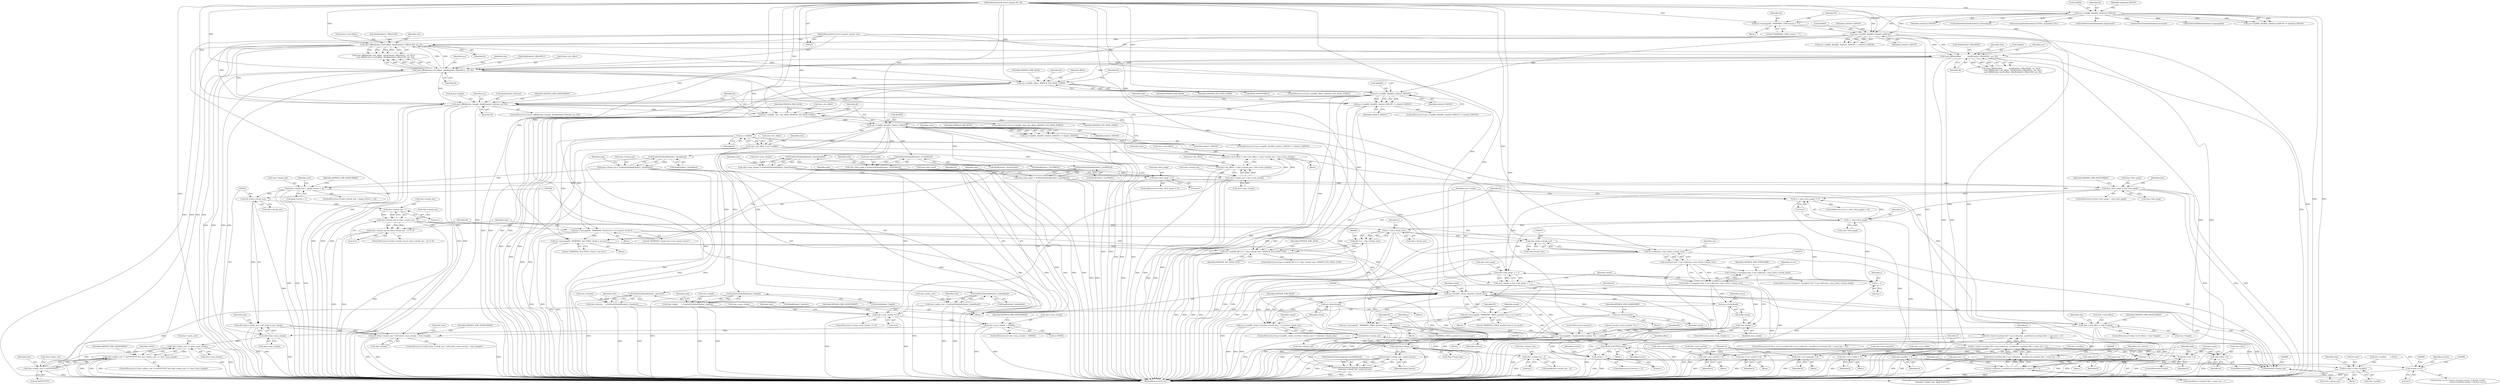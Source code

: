 digraph "0_libmspack_2f084136cfe0d05e5bf5703f3e83c6d955234b4d@API" {
"1000370" [label="(Call,sys->read(fh, &buf[0], chmhs0_SIZEOF))"];
"1000361" [label="(Call,sys->seek(fh, offset, MSPACK_SYS_SEEK_START))"];
"1000344" [label="(Call,read_off64(&chm->sec0.offset, &buf[chmhst3_OffsetCS0], sys, fh))"];
"1000310" [label="(Call,sys->read(fh, &buf[0], chmhst3_SIZEOF))"];
"1000305" [label="(Call,sys->message(fh, \"WARNING; CHM version > 3\"))"];
"1000233" [label="(Call,sys->read(fh, &buf[0], chmhead_SIZEOF))"];
"1000127" [label="(MethodParameterIn,struct mspack_file *fh)"];
"1000333" [label="(Call,read_off64(&chm->dir_offset,  &buf[chmhst_OffsetHS1],  sys, fh))"];
"1000323" [label="(Call,read_off64(&offset,           &buf[chmhst_OffsetHS0],  sys, fh))"];
"1000126" [label="(MethodParameterIn,struct mspack_system *sys)"];
"1000369" [label="(Call,sys->read(fh, &buf[0], chmhs0_SIZEOF) != chmhs0_SIZEOF)"];
"1000382" [label="(Call,read_off64(&chm->length, &buf[chmhs0_FileLen], sys, fh))"];
"1000397" [label="(Call,sys->seek(fh, chm->dir_offset, MSPACK_SYS_SEEK_START))"];
"1000408" [label="(Call,sys->read(fh, &buf[0], chmhs1_SIZEOF))"];
"1000407" [label="(Call,sys->read(fh, &buf[0], chmhs1_SIZEOF) != chmhs1_SIZEOF)"];
"1000423" [label="(Call,sys->tell(fh))"];
"1000419" [label="(Call,chm->dir_offset = sys->tell(fh))"];
"1000495" [label="(Call,chm->sec0.offset = chm->dir_offset + (chm->chunk_size * chm->num_chunks))"];
"1000513" [label="(Call,chm->sec0.offset > chm->length)"];
"1000555" [label="(Call,(off_t)chm->chunk_size * (off_t)chm->num_chunks > chm->length)"];
"1000501" [label="(Call,chm->dir_offset + (chm->chunk_size * chm->num_chunks))"];
"1000586" [label="(Call,sys->message(fh, \"WARNING; chunk size is not a power of two\"))"];
"1000596" [label="(Call,sys->message(fh, \"WARNING; first PMGL chunk is not zero\"))"];
"1000643" [label="(Call,sys->seek(fh,(off_t) (x * chm->chunk_size), MSPACK_SYS_SEEK_CUR))"];
"1000690" [label="(Call,sys->read(fh, chunk, (int)chm->chunk_size))"];
"1000689" [label="(Call,sys->read(fh, chunk, (int)chm->chunk_size) != (int)chm->chunk_size)"];
"1000704" [label="(Call,sys->free(chunk))"];
"1000726" [label="(Call,sys->message(fh, \"WARNING; PMGL quickref area is too small\"))"];
"1000744" [label="(Call,sys->message(fh, \"WARNING; PMGL quickref area is too large\"))"];
"1000836" [label="(Call,sys->message(fh, \"invalid section number '%u'.\", section))"];
"1000788" [label="(Call,READ_ENCINT(section))"];
"1000832" [label="(Call,section > 1)"];
"1000880" [label="(Call,section == 0)"];
"1000856" [label="(Call,sys->free(chunk))"];
"1001050" [label="(Call,sys->free(chunk))"];
"1000429" [label="(Call,EndGetI32(&buf[chmhs1_ChunkSize]))"];
"1000425" [label="(Call,chm->chunk_size = EndGetI32(&buf[chmhs1_ChunkSize]))"];
"1000505" [label="(Call,chm->chunk_size * chm->num_chunks)"];
"1000526" [label="(Call,chm->chunk_size < (pmgl_Entries + 2))"];
"1000557" [label="(Call,(off_t)chm->chunk_size)"];
"1000556" [label="(Call,(off_t)chm->chunk_size * (off_t)chm->num_chunks)"];
"1000579" [label="(Call,chm->chunk_size - 1)"];
"1000575" [label="(Call,chm->chunk_size & (chm->chunk_size - 1))"];
"1000574" [label="(Call,(chm->chunk_size & (chm->chunk_size - 1)) != 0)"];
"1000647" [label="(Call,x * chm->chunk_size)"];
"1000645" [label="(Call,(off_t) (x * chm->chunk_size))"];
"1000658" [label="(Call,chm->last_pmgl - x + 1)"];
"1000656" [label="(Call,num_chunks = chm->last_pmgl - x + 1)"];
"1000685" [label="(Call,num_chunks--)"];
"1000662" [label="(Call,x + 1)"];
"1000673" [label="(Call,(size_t)chm->chunk_size)"];
"1000671" [label="(Call,sys->alloc(sys, (size_t)chm->chunk_size))"];
"1000669" [label="(Call,(unsigned char *) sys->alloc(sys, (size_t)chm->chunk_size))"];
"1000666" [label="(Call,!(chunk = (unsigned char *) sys->alloc(sys, (size_t)chm->chunk_size)))"];
"1000667" [label="(Call,chunk = (unsigned char *) sys->alloc(sys, (size_t)chm->chunk_size))"];
"1000847" [label="(Call,sys->alloc(sys, sizeof(struct mschmd_file) + name_len + 1))"];
"1000845" [label="(Call,(struct mschmd_file *) sys->alloc(sys, sizeof(struct mschmd_file) + name_len + 1))"];
"1000842" [label="(Call,!(fi = (struct mschmd_file *) sys->alloc(sys, sizeof(struct mschmd_file) + name_len + 1)))"];
"1000843" [label="(Call,fi = (struct mschmd_file *) sys->alloc(sys, sizeof(struct mschmd_file) + name_len + 1))"];
"1000945" [label="(Call,chm->sec1.content = fi)"];
"1000965" [label="(Call,chm->sec1.control = fi)"];
"1000985" [label="(Call,chm->sec1.spaninfo = fi)"];
"1001005" [label="(Call,chm->sec1.rtable = fi)"];
"1001019" [label="(Call,chm->sysfiles = fi)"];
"1001012" [label="(Call,fi->next = chm->sysfiles)"];
"1001028" [label="(Call,link->next = fi)"];
"1001034" [label="(Call,chm->files = fi)"];
"1001039" [label="(Call,link = fi)"];
"1000693" [label="(Call,(int)chm->chunk_size)"];
"1000698" [label="(Call,(int)chm->chunk_size)"];
"1000737" [label="(Call,(int)chm->chunk_size)"];
"1000736" [label="(Call,(int)chm->chunk_size - pmgl_Entries)"];
"1000730" [label="(Call,EndGetI32(&chunk[pmgl_QuickRefSize]) > \n        ((int)chm->chunk_size - pmgl_Entries))"];
"1000758" [label="(Call,chm->chunk_size - 2)"];
"1000537" [label="(Call,chm->num_chunks == 0)"];
"1000546" [label="(Call,chm->num_chunks > 100000)"];
"1000562" [label="(Call,(off_t)chm->num_chunks)"];
"1000617" [label="(Call,chm->index_root >= chm->num_chunks)"];
"1000611" [label="(Call,chm->index_root != 0xFFFFFFFF && chm->index_root >= chm->num_chunks)"];
"1000438" [label="(Call,EndGetI32(&buf[chmhs1_Density]))"];
"1000434" [label="(Call,chm->density    = EndGetI32(&buf[chmhs1_Density]))"];
"1000447" [label="(Call,EndGetI32(&buf[chmhs1_Depth]))"];
"1000443" [label="(Call,chm->depth      = EndGetI32(&buf[chmhs1_Depth]))"];
"1000456" [label="(Call,EndGetI32(&buf[chmhs1_IndexRoot]))"];
"1000452" [label="(Call,chm->index_root = EndGetI32(&buf[chmhs1_IndexRoot]))"];
"1000612" [label="(Call,chm->index_root != 0xFFFFFFFF)"];
"1000465" [label="(Call,EndGetI32(&buf[chmhs1_NumChunks]))"];
"1000461" [label="(Call,chm->num_chunks = EndGetI32(&buf[chmhs1_NumChunks]))"];
"1000474" [label="(Call,EndGetI32(&buf[chmhs1_FirstPMGL]))"];
"1000470" [label="(Call,chm->first_pmgl = EndGetI32(&buf[chmhs1_FirstPMGL]))"];
"1000590" [label="(Call,chm->first_pmgl != 0)"];
"1000600" [label="(Call,chm->first_pmgl > chm->last_pmgl)"];
"1000634" [label="(Call,(x = chm->first_pmgl) != 0)"];
"1000635" [label="(Call,x = chm->first_pmgl)"];
"1000483" [label="(Call,EndGetI32(&buf[chmhs1_LastPMGL]))"];
"1000479" [label="(Call,chm->last_pmgl  = EndGetI32(&buf[chmhs1_LastPMGL]))"];
"1000360" [label="(ControlStructure,if (sys->seek(fh, offset, MSPACK_SYS_SEEK_START)))"];
"1000516" [label="(Identifier,chm)"];
"1000333" [label="(Call,read_off64(&chm->dir_offset,  &buf[chmhst_OffsetHS1],  sys, fh))"];
"1000743" [label="(Block,)"];
"1000598" [label="(Literal,\"WARNING; first PMGL chunk is not zero\")"];
"1000436" [label="(Identifier,chm)"];
"1000666" [label="(Call,!(chunk = (unsigned char *) sys->alloc(sys, (size_t)chm->chunk_size)))"];
"1001026" [label="(ControlStructure,if (link))"];
"1000769" [label="(Identifier,num_entries)"];
"1000410" [label="(Call,&buf[0])"];
"1000736" [label="(Call,(int)chm->chunk_size - pmgl_Entries)"];
"1000343" [label="(Identifier,fh)"];
"1001051" [label="(Identifier,chunk)"];
"1000512" [label="(ControlStructure,if (chm->sec0.offset > chm->length))"];
"1000362" [label="(Identifier,fh)"];
"1000453" [label="(Call,chm->index_root)"];
"1000759" [label="(Call,chm->chunk_size)"];
"1000439" [label="(Call,&buf[chmhs1_Density])"];
"1000130" [label="(Block,)"];
"1000418" [label="(Identifier,MSPACK_ERR_READ)"];
"1000470" [label="(Call,chm->first_pmgl = EndGetI32(&buf[chmhs1_FirstPMGL]))"];
"1000326" [label="(Call,&buf[chmhst_OffsetHS0])"];
"1000423" [label="(Call,sys->tell(fh))"];
"1000685" [label="(Call,num_chunks--)"];
"1000844" [label="(Identifier,fi)"];
"1000415" [label="(Identifier,chmhs1_SIZEOF)"];
"1000675" [label="(Call,chm->chunk_size)"];
"1000312" [label="(Call,&buf[0])"];
"1000537" [label="(Call,chm->num_chunks == 0)"];
"1000480" [label="(Call,chm->last_pmgl)"];
"1001038" [label="(Identifier,fi)"];
"1000626" [label="(Identifier,MSPACK_ERR_DATAFORMAT)"];
"1000157" [label="(Call,chm->sysfiles      = NULL)"];
"1000377" [label="(Identifier,chmhs0_SIZEOF)"];
"1000568" [label="(Identifier,chm)"];
"1001034" [label="(Call,chm->files = fi)"];
"1000548" [label="(Identifier,chm)"];
"1000564" [label="(Call,chm->num_chunks)"];
"1000730" [label="(Call,EndGetI32(&chunk[pmgl_QuickRefSize]) > \n        ((int)chm->chunk_size - pmgl_Entries))"];
"1000342" [label="(Identifier,sys)"];
"1000425" [label="(Call,chm->chunk_size = EndGetI32(&buf[chmhs1_ChunkSize]))"];
"1000965" [label="(Call,chm->sec1.control = fi)"];
"1000381" [label="(ControlStructure,if (read_off64(&chm->length, &buf[chmhs0_FileLen], sys, fh)))"];
"1000293" [label="(Call,EndGetI32(&buf[chmhead_LanguageID]))"];
"1000945" [label="(Call,chm->sec1.content = fi)"];
"1000618" [label="(Call,chm->index_root)"];
"1000642" [label="(ControlStructure,if (sys->seek(fh,(off_t) (x * chm->chunk_size), MSPACK_SYS_SEEK_CUR)))"];
"1000932" [label="(Block,)"];
"1000857" [label="(Identifier,chunk)"];
"1000452" [label="(Call,chm->index_root = EndGetI32(&buf[chmhs1_IndexRoot]))"];
"1000544" [label="(Identifier,MSPACK_ERR_DATAFORMAT)"];
"1000847" [label="(Call,sys->alloc(sys, sizeof(struct mschmd_file) + name_len + 1))"];
"1001011" [label="(Identifier,fi)"];
"1000513" [label="(Call,chm->sec0.offset > chm->length)"];
"1000369" [label="(Call,sys->read(fh, &buf[0], chmhs0_SIZEOF) != chmhs0_SIZEOF)"];
"1000703" [label="(Block,)"];
"1001029" [label="(Call,link->next)"];
"1000317" [label="(Identifier,chmhst3_SIZEOF)"];
"1000348" [label="(Identifier,chm)"];
"1000589" [label="(ControlStructure,if (chm->first_pmgl != 0))"];
"1000705" [label="(Identifier,chunk)"];
"1000610" [label="(ControlStructure,if (chm->index_root != 0xFFFFFFFF && chm->index_root >= chm->num_chunks))"];
"1000971" [label="(Identifier,fi)"];
"1000434" [label="(Call,chm->density    = EndGetI32(&buf[chmhs1_Density]))"];
"1000643" [label="(Call,sys->seek(fh,(off_t) (x * chm->chunk_size), MSPACK_SYS_SEEK_CUR))"];
"1000494" [label="(Block,)"];
"1001028" [label="(Call,link->next = fi)"];
"1000127" [label="(MethodParameterIn,struct mspack_file *fh)"];
"1000424" [label="(Identifier,fh)"];
"1000619" [label="(Identifier,chm)"];
"1000656" [label="(Call,num_chunks = chm->last_pmgl - x + 1)"];
"1000645" [label="(Call,(off_t) (x * chm->chunk_size))"];
"1000396" [label="(ControlStructure,if (sys->seek(fh, chm->dir_offset, MSPACK_SYS_SEEK_START)))"];
"1000600" [label="(Call,chm->first_pmgl > chm->last_pmgl)"];
"1000836" [label="(Call,sys->message(fh, \"invalid section number '%u'.\", section))"];
"1000307" [label="(Literal,\"WARNING; CHM version > 3\")"];
"1000426" [label="(Call,chm->chunk_size)"];
"1000430" [label="(Call,&buf[chmhs1_ChunkSize])"];
"1001040" [label="(Identifier,link)"];
"1001005" [label="(Call,chm->sec1.rtable = fi)"];
"1000471" [label="(Call,chm->first_pmgl)"];
"1000475" [label="(Call,&buf[chmhs1_FirstPMGL])"];
"1000310" [label="(Call,sys->read(fh, &buf[0], chmhst3_SIZEOF))"];
"1000647" [label="(Call,x * chm->chunk_size)"];
"1000448" [label="(Call,&buf[chmhs1_Depth])"];
"1000311" [label="(Identifier,fh)"];
"1000539" [label="(Identifier,chm)"];
"1000577" [label="(Identifier,chm)"];
"1000682" [label="(Identifier,errors)"];
"1001055" [label="(Identifier,errors)"];
"1001039" [label="(Call,link = fi)"];
"1000946" [label="(Call,chm->sec1.content)"];
"1000727" [label="(Identifier,fh)"];
"1000746" [label="(Literal,\"WARNING; PMGL quickref area is too large\")"];
"1000673" [label="(Call,(size_t)chm->chunk_size)"];
"1000991" [label="(Identifier,fi)"];
"1000599" [label="(ControlStructure,if (chm->first_pmgl > chm->last_pmgl))"];
"1000882" [label="(Literal,0)"];
"1000351" [label="(Call,&buf[chmhst3_OffsetCS0])"];
"1000734" [label="(Identifier,chunk)"];
"1000739" [label="(Call,chm->chunk_size)"];
"1000951" [label="(Identifier,fi)"];
"1000336" [label="(Identifier,chm)"];
"1000789" [label="(Identifier,section)"];
"1000609" [label="(Identifier,MSPACK_ERR_DATAFORMAT)"];
"1000554" [label="(ControlStructure,if ((off_t)chm->chunk_size * (off_t)chm->num_chunks > chm->length))"];
"1000832" [label="(Call,section > 1)"];
"1000859" [label="(Identifier,MSPACK_ERR_NOMEMORY)"];
"1000559" [label="(Call,chm->chunk_size)"];
"1000671" [label="(Call,sys->alloc(sys, (size_t)chm->chunk_size))"];
"1000579" [label="(Call,chm->chunk_size - 1)"];
"1000383" [label="(Call,&chm->length)"];
"1000826" [label="(Call,name_len-1)"];
"1000528" [label="(Identifier,chm)"];
"1000580" [label="(Call,chm->chunk_size)"];
"1000557" [label="(Call,(off_t)chm->chunk_size)"];
"1000535" [label="(Identifier,MSPACK_ERR_DATAFORMAT)"];
"1000402" [label="(Identifier,MSPACK_SYS_SEEK_START)"];
"1000363" [label="(Identifier,offset)"];
"1000461" [label="(Call,chm->num_chunks = EndGetI32(&buf[chmhs1_NumChunks]))"];
"1000584" [label="(Literal,0)"];
"1000429" [label="(Call,EndGetI32(&buf[chmhs1_ChunkSize]))"];
"1000484" [label="(Call,&buf[chmhs1_LastPMGL])"];
"1000758" [label="(Call,chm->chunk_size - 2)"];
"1000686" [label="(Identifier,num_chunks)"];
"1000665" [label="(ControlStructure,if (!(chunk = (unsigned char *) sys->alloc(sys, (size_t)chm->chunk_size))))"];
"1000232" [label="(Call,sys->read(fh, &buf[0], chmhead_SIZEOF) != chmhead_SIZEOF)"];
"1000831" [label="(ControlStructure,if (section > 1))"];
"1000372" [label="(Call,&buf[0])"];
"1000684" [label="(ControlStructure,while (num_chunks--))"];
"1001050" [label="(Call,sys->free(chunk))"];
"1000601" [label="(Call,chm->first_pmgl)"];
"1000572" [label="(Identifier,MSPACK_ERR_DATAFORMAT)"];
"1000881" [label="(Identifier,section)"];
"1000737" [label="(Call,(int)chm->chunk_size)"];
"1000855" [label="(Block,)"];
"1000862" [label="(Identifier,fi)"];
"1001012" [label="(Call,fi->next = chm->sysfiles)"];
"1000725" [label="(Block,)"];
"1000707" [label="(Identifier,MSPACK_ERR_READ)"];
"1000397" [label="(Call,sys->seek(fh, chm->dir_offset, MSPACK_SYS_SEEK_START))"];
"1000496" [label="(Call,chm->sec0.offset)"];
"1001016" [label="(Call,chm->sysfiles)"];
"1000695" [label="(Call,chm->chunk_size)"];
"1000239" [label="(Identifier,chmhead_SIZEOF)"];
"1000586" [label="(Call,sys->message(fh, \"WARNING; chunk size is not a power of two\"))"];
"1000233" [label="(Call,sys->read(fh, &buf[0], chmhead_SIZEOF))"];
"1000728" [label="(Literal,\"WARNING; PMGL quickref area is too small\")"];
"1000304" [label="(Block,)"];
"1000691" [label="(Identifier,fh)"];
"1000553" [label="(Identifier,MSPACK_ERR_DATAFORMAT)"];
"1001035" [label="(Call,chm->files)"];
"1001021" [label="(Identifier,chm)"];
"1000385" [label="(Identifier,chm)"];
"1000649" [label="(Call,chm->chunk_size)"];
"1000126" [label="(MethodParameterIn,struct mspack_system *sys)"];
"1000391" [label="(Identifier,sys)"];
"1000587" [label="(Identifier,fh)"];
"1000454" [label="(Identifier,chm)"];
"1000613" [label="(Call,chm->index_root)"];
"1000501" [label="(Call,chm->dir_offset + (chm->chunk_size * chm->num_chunks))"];
"1000545" [label="(ControlStructure,if (chm->num_chunks > 100000))"];
"1000583" [label="(Literal,1)"];
"1000713" [label="(Identifier,chunk)"];
"1000791" [label="(Identifier,offset)"];
"1000409" [label="(Identifier,fh)"];
"1000556" [label="(Call,(off_t)chm->chunk_size * (off_t)chm->num_chunks)"];
"1000370" [label="(Call,sys->read(fh, &buf[0], chmhs0_SIZEOF))"];
"1000309" [label="(Call,sys->read(fh, &buf[0], chmhst3_SIZEOF) != chmhst3_SIZEOF)"];
"1000438" [label="(Call,EndGetI32(&buf[chmhs1_Density]))"];
"1000652" [label="(Identifier,MSPACK_SYS_SEEK_CUR)"];
"1000332" [label="(Call,read_off64(&chm->dir_offset,  &buf[chmhst_OffsetHS1],  sys, fh) ||\n      read_off64(&chm->sec0.offset, &buf[chmhst3_OffsetCS0], sys, fh))"];
"1000617" [label="(Call,chm->index_root >= chm->num_chunks)"];
"1000604" [label="(Call,chm->last_pmgl)"];
"1000614" [label="(Identifier,chm)"];
"1000419" [label="(Call,chm->dir_offset = sys->tell(fh))"];
"1000382" [label="(Call,read_off64(&chm->length, &buf[chmhs0_FileLen], sys, fh))"];
"1000668" [label="(Identifier,chunk)"];
"1000984" [label="(Block,)"];
"1000756" [label="(Call,chunk[chm->chunk_size - 2])"];
"1000662" [label="(Call,x + 1)"];
"1000331" [label="(Identifier,fh)"];
"1000594" [label="(Literal,0)"];
"1000456" [label="(Call,EndGetI32(&buf[chmhs1_IndexRoot]))"];
"1000835" [label="(Block,)"];
"1000879" [label="(Call,(section == 0) ? (struct mschmd_section *) (&chm->sec0)\n                                     : (struct mschmd_section *) (&chm->sec1))"];
"1000574" [label="(Call,(chm->chunk_size & (chm->chunk_size - 1)) != 0)"];
"1000820" [label="(Call,name_len > 0)"];
"1000435" [label="(Call,chm->density)"];
"1000664" [label="(Literal,1)"];
"1001019" [label="(Call,chm->sysfiles = fi)"];
"1001033" [label="(ControlStructure,else)"];
"1000644" [label="(Identifier,fh)"];
"1000986" [label="(Call,chm->sec1.spaninfo)"];
"1000483" [label="(Call,EndGetI32(&buf[chmhs1_LastPMGL]))"];
"1000602" [label="(Identifier,chm)"];
"1000505" [label="(Call,chm->chunk_size * chm->num_chunks)"];
"1000421" [label="(Identifier,chm)"];
"1001014" [label="(Identifier,fi)"];
"1000322" [label="(Call,read_off64(&offset,           &buf[chmhst_OffsetHS0],  sys, fh) ||\n      read_off64(&chm->dir_offset,  &buf[chmhst_OffsetHS1],  sys, fh) ||\n      read_off64(&chm->sec0.offset, &buf[chmhst3_OffsetCS0], sys, fh))"];
"1000462" [label="(Call,chm->num_chunks)"];
"1000838" [label="(Literal,\"invalid section number '%u'.\")"];
"1000526" [label="(Call,chm->chunk_size < (pmgl_Entries + 2))"];
"1000284" [label="(Call,EndGetM32(&buf[chmhead_Timestamp]))"];
"1000355" [label="(Identifier,sys)"];
"1000338" [label="(Call,&buf[chmhst_OffsetHS1])"];
"1000592" [label="(Identifier,chm)"];
"1000680" [label="(Identifier,MSPACK_ERR_NOMEMORY)"];
"1000597" [label="(Identifier,fh)"];
"1000525" [label="(ControlStructure,if (chm->chunk_size < (pmgl_Entries + 2)))"];
"1000506" [label="(Call,chm->chunk_size)"];
"1000840" [label="(ControlStructure,continue;)"];
"1000457" [label="(Call,&buf[chmhs1_IndexRoot])"];
"1000536" [label="(ControlStructure,if (chm->num_chunks == 0))"];
"1000502" [label="(Call,chm->dir_offset)"];
"1000629" [label="(Identifier,entire)"];
"1000371" [label="(Identifier,fh)"];
"1000316" [label="(Identifier,chmhst3_SIZEOF)"];
"1000573" [label="(ControlStructure,if ((chm->chunk_size & (chm->chunk_size - 1)) != 0))"];
"1000414" [label="(Identifier,chmhs1_SIZEOF)"];
"1000562" [label="(Call,(off_t)chm->num_chunks)"];
"1000575" [label="(Call,chm->chunk_size & (chm->chunk_size - 1))"];
"1000514" [label="(Call,chm->sec0.offset)"];
"1000344" [label="(Call,read_off64(&chm->sec0.offset, &buf[chmhst3_OffsetCS0], sys, fh))"];
"1000555" [label="(Call,(off_t)chm->chunk_size * (off_t)chm->num_chunks > chm->length)"];
"1000235" [label="(Call,&buf[0])"];
"1000672" [label="(Identifier,sys)"];
"1000841" [label="(ControlStructure,if (!(fi = (struct mschmd_file *) sys->alloc(sys, sizeof(struct mschmd_file) + name_len + 1))))"];
"1000637" [label="(Call,chm->first_pmgl)"];
"1000509" [label="(Call,chm->num_chunks)"];
"1000944" [label="(Block,)"];
"1000985" [label="(Call,chm->sec1.spaninfo = fi)"];
"1000474" [label="(Call,EndGetI32(&buf[chmhs1_FirstPMGL]))"];
"1000843" [label="(Call,fi = (struct mschmd_file *) sys->alloc(sys, sizeof(struct mschmd_file) + name_len + 1))"];
"1000324" [label="(Call,&offset)"];
"1000770" [label="(Block,)"];
"1000463" [label="(Identifier,chm)"];
"1000616" [label="(Literal,0xFFFFFFFF)"];
"1000466" [label="(Call,&buf[chmhs1_NumChunks])"];
"1000585" [label="(Block,)"];
"1000744" [label="(Call,sys->message(fh, \"WARNING; PMGL quickref area is too large\"))"];
"1000729" [label="(ControlStructure,if (EndGetI32(&chunk[pmgl_QuickRefSize]) > \n        ((int)chm->chunk_size - pmgl_Entries)))"];
"1001013" [label="(Call,fi->next)"];
"1000495" [label="(Call,chm->sec0.offset = chm->dir_offset + (chm->chunk_size * chm->num_chunks))"];
"1000698" [label="(Call,(int)chm->chunk_size)"];
"1000690" [label="(Call,sys->read(fh, chunk, (int)chm->chunk_size))"];
"1000334" [label="(Call,&chm->dir_offset)"];
"1000667" [label="(Call,chunk = (unsigned char *) sys->alloc(sys, (size_t)chm->chunk_size))"];
"1000663" [label="(Identifier,x)"];
"1000849" [label="(Call,sizeof(struct mschmd_file) + name_len + 1)"];
"1000405" [label="(Identifier,MSPACK_ERR_SEEK)"];
"1000834" [label="(Literal,1)"];
"1000367" [label="(Identifier,MSPACK_ERR_SEEK)"];
"1001059" [label="(MethodReturn,static int)"];
"1001004" [label="(Block,)"];
"1000726" [label="(Call,sys->message(fh, \"WARNING; PMGL quickref area is too small\"))"];
"1000443" [label="(Call,chm->depth      = EndGetI32(&buf[chmhs1_Depth]))"];
"1000541" [label="(Literal,0)"];
"1000345" [label="(Call,&chm->sec0.offset)"];
"1000392" [label="(Identifier,fh)"];
"1000576" [label="(Call,chm->chunk_size)"];
"1000567" [label="(Call,chm->length)"];
"1000376" [label="(Identifier,chmhs0_SIZEOF)"];
"1001006" [label="(Call,chm->sec1.rtable)"];
"1000689" [label="(Call,sys->read(fh, chunk, (int)chm->chunk_size) != (int)chm->chunk_size)"];
"1000839" [label="(Identifier,section)"];
"1000640" [label="(Literal,0)"];
"1000330" [label="(Identifier,sys)"];
"1000234" [label="(Identifier,fh)"];
"1000364" [label="(Identifier,MSPACK_SYS_SEEK_START)"];
"1000595" [label="(Block,)"];
"1000420" [label="(Call,chm->dir_offset)"];
"1000657" [label="(Identifier,num_chunks)"];
"1000856" [label="(Call,sys->free(chunk))"];
"1000848" [label="(Identifier,sys)"];
"1000659" [label="(Call,chm->last_pmgl)"];
"1000465" [label="(Call,EndGetI32(&buf[chmhs1_NumChunks]))"];
"1000447" [label="(Call,EndGetI32(&buf[chmhs1_Depth]))"];
"1001025" [label="(Block,)"];
"1000790" [label="(Call,READ_ENCINT(offset))"];
"1000704" [label="(Call,sys->free(chunk))"];
"1000546" [label="(Call,chm->num_chunks > 100000)"];
"1000407" [label="(Call,sys->read(fh, &buf[0], chmhs1_SIZEOF) != chmhs1_SIZEOF)"];
"1000596" [label="(Call,sys->message(fh, \"WARNING; first PMGL chunk is not zero\"))"];
"1000964" [label="(Block,)"];
"1000491" [label="(Identifier,chm)"];
"1000472" [label="(Identifier,chm)"];
"1000837" [label="(Identifier,fh)"];
"1000398" [label="(Identifier,fh)"];
"1000240" [label="(Identifier,chmhead_SIZEOF)"];
"1000612" [label="(Call,chm->index_root != 0xFFFFFFFF)"];
"1000633" [label="(ControlStructure,if ((x = chm->first_pmgl) != 0))"];
"1000693" [label="(Call,(int)chm->chunk_size)"];
"1000658" [label="(Call,chm->last_pmgl - x + 1)"];
"1001041" [label="(Identifier,fi)"];
"1000445" [label="(Identifier,chm)"];
"1000745" [label="(Identifier,fh)"];
"1000305" [label="(Call,sys->message(fh, \"WARNING; CHM version > 3\"))"];
"1000692" [label="(Identifier,chunk)"];
"1000527" [label="(Call,chm->chunk_size)"];
"1000387" [label="(Call,&buf[chmhs0_FileLen])"];
"1000700" [label="(Call,chm->chunk_size)"];
"1001023" [label="(Identifier,fi)"];
"1000591" [label="(Call,chm->first_pmgl)"];
"1000634" [label="(Call,(x = chm->first_pmgl) != 0)"];
"1000368" [label="(ControlStructure,if (sys->read(fh, &buf[0], chmhs0_SIZEOF) != chmhs0_SIZEOF))"];
"1000427" [label="(Identifier,chm)"];
"1000590" [label="(Call,chm->first_pmgl != 0)"];
"1000731" [label="(Call,EndGetI32(&chunk[pmgl_QuickRefSize]))"];
"1000530" [label="(Call,pmgl_Entries + 2)"];
"1000588" [label="(Literal,\"WARNING; chunk size is not a power of two\")"];
"1000524" [label="(Identifier,MSPACK_ERR_DATAFORMAT)"];
"1001020" [label="(Call,chm->sysfiles)"];
"1000842" [label="(Call,!(fi = (struct mschmd_file *) sys->alloc(sys, sizeof(struct mschmd_file) + name_len + 1)))"];
"1000796" [label="(Call,name_len < 2)"];
"1000966" [label="(Call,chm->sec1.control)"];
"1000257" [label="(Call,memcmp(&buf[chmhead_GUID1], &guids[0], 32L))"];
"1000356" [label="(Identifier,fh)"];
"1000833" [label="(Identifier,section)"];
"1000408" [label="(Call,sys->read(fh, &buf[0], chmhs1_SIZEOF))"];
"1000845" [label="(Call,(struct mschmd_file *) sys->alloc(sys, sizeof(struct mschmd_file) + name_len + 1))"];
"1000399" [label="(Call,chm->dir_offset)"];
"1000669" [label="(Call,(unsigned char *) sys->alloc(sys, (size_t)chm->chunk_size))"];
"1000655" [label="(Identifier,MSPACK_ERR_SEEK)"];
"1000395" [label="(Identifier,MSPACK_ERR_DATAFORMAT)"];
"1000406" [label="(ControlStructure,if (sys->read(fh, &buf[0], chmhs1_SIZEOF) != chmhs1_SIZEOF))"];
"1000481" [label="(Identifier,chm)"];
"1000519" [label="(Call,chm->length)"];
"1000538" [label="(Call,chm->num_chunks)"];
"1001032" [label="(Identifier,fi)"];
"1000323" [label="(Call,read_off64(&offset,           &buf[chmhst_OffsetHS0],  sys, fh))"];
"1000246" [label="(Call,EndGetI32(&buf[chmhead_Signature]))"];
"1000636" [label="(Identifier,x)"];
"1000479" [label="(Call,chm->last_pmgl  = EndGetI32(&buf[chmhs1_LastPMGL]))"];
"1000361" [label="(Call,sys->seek(fh, offset, MSPACK_SYS_SEEK_START))"];
"1000621" [label="(Call,chm->num_chunks)"];
"1000547" [label="(Call,chm->num_chunks)"];
"1000762" [label="(Literal,2)"];
"1000444" [label="(Call,chm->depth)"];
"1000380" [label="(Identifier,MSPACK_ERR_READ)"];
"1000550" [label="(Literal,100000)"];
"1000306" [label="(Identifier,fh)"];
"1000880" [label="(Call,section == 0)"];
"1000275" [label="(Call,EndGetI32(&buf[chmhead_Version]))"];
"1000611" [label="(Call,chm->index_root != 0xFFFFFFFF && chm->index_root >= chm->num_chunks)"];
"1000742" [label="(Identifier,pmgl_Entries)"];
"1000748" [label="(Identifier,p)"];
"1000688" [label="(ControlStructure,if (sys->read(fh, chunk, (int)chm->chunk_size) != (int)chm->chunk_size))"];
"1000635" [label="(Call,x = chm->first_pmgl)"];
"1000788" [label="(Call,READ_ENCINT(section))"];
"1000648" [label="(Identifier,x)"];
"1000370" -> "1000369"  [label="AST: "];
"1000370" -> "1000376"  [label="CFG: "];
"1000371" -> "1000370"  [label="AST: "];
"1000372" -> "1000370"  [label="AST: "];
"1000376" -> "1000370"  [label="AST: "];
"1000377" -> "1000370"  [label="CFG: "];
"1000370" -> "1001059"  [label="DDG: "];
"1000370" -> "1001059"  [label="DDG: "];
"1000370" -> "1000369"  [label="DDG: "];
"1000370" -> "1000369"  [label="DDG: "];
"1000370" -> "1000369"  [label="DDG: "];
"1000361" -> "1000370"  [label="DDG: "];
"1000127" -> "1000370"  [label="DDG: "];
"1000310" -> "1000370"  [label="DDG: "];
"1000370" -> "1000382"  [label="DDG: "];
"1000370" -> "1000382"  [label="DDG: "];
"1000370" -> "1000408"  [label="DDG: "];
"1000361" -> "1000360"  [label="AST: "];
"1000361" -> "1000364"  [label="CFG: "];
"1000362" -> "1000361"  [label="AST: "];
"1000363" -> "1000361"  [label="AST: "];
"1000364" -> "1000361"  [label="AST: "];
"1000367" -> "1000361"  [label="CFG: "];
"1000371" -> "1000361"  [label="CFG: "];
"1000361" -> "1001059"  [label="DDG: "];
"1000361" -> "1001059"  [label="DDG: "];
"1000361" -> "1001059"  [label="DDG: "];
"1000361" -> "1001059"  [label="DDG: "];
"1000344" -> "1000361"  [label="DDG: "];
"1000323" -> "1000361"  [label="DDG: "];
"1000333" -> "1000361"  [label="DDG: "];
"1000127" -> "1000361"  [label="DDG: "];
"1000361" -> "1000397"  [label="DDG: "];
"1000361" -> "1000790"  [label="DDG: "];
"1000344" -> "1000332"  [label="AST: "];
"1000344" -> "1000356"  [label="CFG: "];
"1000345" -> "1000344"  [label="AST: "];
"1000351" -> "1000344"  [label="AST: "];
"1000355" -> "1000344"  [label="AST: "];
"1000356" -> "1000344"  [label="AST: "];
"1000332" -> "1000344"  [label="CFG: "];
"1000344" -> "1001059"  [label="DDG: "];
"1000344" -> "1001059"  [label="DDG: "];
"1000344" -> "1001059"  [label="DDG: "];
"1000344" -> "1001059"  [label="DDG: "];
"1000344" -> "1000332"  [label="DDG: "];
"1000344" -> "1000332"  [label="DDG: "];
"1000344" -> "1000332"  [label="DDG: "];
"1000344" -> "1000332"  [label="DDG: "];
"1000310" -> "1000344"  [label="DDG: "];
"1000333" -> "1000344"  [label="DDG: "];
"1000333" -> "1000344"  [label="DDG: "];
"1000126" -> "1000344"  [label="DDG: "];
"1000127" -> "1000344"  [label="DDG: "];
"1000344" -> "1000382"  [label="DDG: "];
"1000344" -> "1000513"  [label="DDG: "];
"1000310" -> "1000309"  [label="AST: "];
"1000310" -> "1000316"  [label="CFG: "];
"1000311" -> "1000310"  [label="AST: "];
"1000312" -> "1000310"  [label="AST: "];
"1000316" -> "1000310"  [label="AST: "];
"1000317" -> "1000310"  [label="CFG: "];
"1000310" -> "1001059"  [label="DDG: "];
"1000310" -> "1001059"  [label="DDG: "];
"1000310" -> "1000309"  [label="DDG: "];
"1000310" -> "1000309"  [label="DDG: "];
"1000310" -> "1000309"  [label="DDG: "];
"1000305" -> "1000310"  [label="DDG: "];
"1000233" -> "1000310"  [label="DDG: "];
"1000233" -> "1000310"  [label="DDG: "];
"1000127" -> "1000310"  [label="DDG: "];
"1000310" -> "1000323"  [label="DDG: "];
"1000310" -> "1000323"  [label="DDG: "];
"1000310" -> "1000333"  [label="DDG: "];
"1000305" -> "1000304"  [label="AST: "];
"1000305" -> "1000307"  [label="CFG: "];
"1000306" -> "1000305"  [label="AST: "];
"1000307" -> "1000305"  [label="AST: "];
"1000311" -> "1000305"  [label="CFG: "];
"1000305" -> "1001059"  [label="DDG: "];
"1000233" -> "1000305"  [label="DDG: "];
"1000127" -> "1000305"  [label="DDG: "];
"1000233" -> "1000232"  [label="AST: "];
"1000233" -> "1000239"  [label="CFG: "];
"1000234" -> "1000233"  [label="AST: "];
"1000235" -> "1000233"  [label="AST: "];
"1000239" -> "1000233"  [label="AST: "];
"1000240" -> "1000233"  [label="CFG: "];
"1000233" -> "1001059"  [label="DDG: "];
"1000233" -> "1001059"  [label="DDG: "];
"1000233" -> "1000232"  [label="DDG: "];
"1000233" -> "1000232"  [label="DDG: "];
"1000233" -> "1000232"  [label="DDG: "];
"1000127" -> "1000233"  [label="DDG: "];
"1000233" -> "1000246"  [label="DDG: "];
"1000233" -> "1000257"  [label="DDG: "];
"1000233" -> "1000275"  [label="DDG: "];
"1000233" -> "1000284"  [label="DDG: "];
"1000233" -> "1000293"  [label="DDG: "];
"1000127" -> "1000125"  [label="AST: "];
"1000127" -> "1001059"  [label="DDG: "];
"1000127" -> "1000323"  [label="DDG: "];
"1000127" -> "1000333"  [label="DDG: "];
"1000127" -> "1000382"  [label="DDG: "];
"1000127" -> "1000397"  [label="DDG: "];
"1000127" -> "1000408"  [label="DDG: "];
"1000127" -> "1000423"  [label="DDG: "];
"1000127" -> "1000586"  [label="DDG: "];
"1000127" -> "1000596"  [label="DDG: "];
"1000127" -> "1000643"  [label="DDG: "];
"1000127" -> "1000690"  [label="DDG: "];
"1000127" -> "1000726"  [label="DDG: "];
"1000127" -> "1000744"  [label="DDG: "];
"1000127" -> "1000836"  [label="DDG: "];
"1000333" -> "1000332"  [label="AST: "];
"1000333" -> "1000343"  [label="CFG: "];
"1000334" -> "1000333"  [label="AST: "];
"1000338" -> "1000333"  [label="AST: "];
"1000342" -> "1000333"  [label="AST: "];
"1000343" -> "1000333"  [label="AST: "];
"1000348" -> "1000333"  [label="CFG: "];
"1000332" -> "1000333"  [label="CFG: "];
"1000333" -> "1001059"  [label="DDG: "];
"1000333" -> "1001059"  [label="DDG: "];
"1000333" -> "1001059"  [label="DDG: "];
"1000333" -> "1001059"  [label="DDG: "];
"1000333" -> "1000332"  [label="DDG: "];
"1000333" -> "1000332"  [label="DDG: "];
"1000333" -> "1000332"  [label="DDG: "];
"1000333" -> "1000332"  [label="DDG: "];
"1000323" -> "1000333"  [label="DDG: "];
"1000323" -> "1000333"  [label="DDG: "];
"1000126" -> "1000333"  [label="DDG: "];
"1000333" -> "1000382"  [label="DDG: "];
"1000333" -> "1000397"  [label="DDG: "];
"1000333" -> "1000495"  [label="DDG: "];
"1000333" -> "1000501"  [label="DDG: "];
"1000323" -> "1000322"  [label="AST: "];
"1000323" -> "1000331"  [label="CFG: "];
"1000324" -> "1000323"  [label="AST: "];
"1000326" -> "1000323"  [label="AST: "];
"1000330" -> "1000323"  [label="AST: "];
"1000331" -> "1000323"  [label="AST: "];
"1000336" -> "1000323"  [label="CFG: "];
"1000322" -> "1000323"  [label="CFG: "];
"1000323" -> "1001059"  [label="DDG: "];
"1000323" -> "1001059"  [label="DDG: "];
"1000323" -> "1001059"  [label="DDG: "];
"1000323" -> "1001059"  [label="DDG: "];
"1000323" -> "1000322"  [label="DDG: "];
"1000323" -> "1000322"  [label="DDG: "];
"1000323" -> "1000322"  [label="DDG: "];
"1000323" -> "1000322"  [label="DDG: "];
"1000126" -> "1000323"  [label="DDG: "];
"1000323" -> "1000382"  [label="DDG: "];
"1000126" -> "1000125"  [label="AST: "];
"1000126" -> "1001059"  [label="DDG: "];
"1000126" -> "1000382"  [label="DDG: "];
"1000126" -> "1000671"  [label="DDG: "];
"1000126" -> "1000847"  [label="DDG: "];
"1000369" -> "1000368"  [label="AST: "];
"1000369" -> "1000377"  [label="CFG: "];
"1000377" -> "1000369"  [label="AST: "];
"1000380" -> "1000369"  [label="CFG: "];
"1000385" -> "1000369"  [label="CFG: "];
"1000369" -> "1001059"  [label="DDG: "];
"1000369" -> "1001059"  [label="DDG: "];
"1000369" -> "1001059"  [label="DDG: "];
"1000382" -> "1000381"  [label="AST: "];
"1000382" -> "1000392"  [label="CFG: "];
"1000383" -> "1000382"  [label="AST: "];
"1000387" -> "1000382"  [label="AST: "];
"1000391" -> "1000382"  [label="AST: "];
"1000392" -> "1000382"  [label="AST: "];
"1000395" -> "1000382"  [label="CFG: "];
"1000398" -> "1000382"  [label="CFG: "];
"1000382" -> "1001059"  [label="DDG: "];
"1000382" -> "1001059"  [label="DDG: "];
"1000382" -> "1001059"  [label="DDG: "];
"1000382" -> "1001059"  [label="DDG: "];
"1000382" -> "1001059"  [label="DDG: "];
"1000382" -> "1000397"  [label="DDG: "];
"1000382" -> "1000513"  [label="DDG: "];
"1000382" -> "1000555"  [label="DDG: "];
"1000382" -> "1000671"  [label="DDG: "];
"1000397" -> "1000396"  [label="AST: "];
"1000397" -> "1000402"  [label="CFG: "];
"1000398" -> "1000397"  [label="AST: "];
"1000399" -> "1000397"  [label="AST: "];
"1000402" -> "1000397"  [label="AST: "];
"1000405" -> "1000397"  [label="CFG: "];
"1000409" -> "1000397"  [label="CFG: "];
"1000397" -> "1001059"  [label="DDG: "];
"1000397" -> "1001059"  [label="DDG: "];
"1000397" -> "1001059"  [label="DDG: "];
"1000397" -> "1001059"  [label="DDG: "];
"1000397" -> "1000408"  [label="DDG: "];
"1000408" -> "1000407"  [label="AST: "];
"1000408" -> "1000414"  [label="CFG: "];
"1000409" -> "1000408"  [label="AST: "];
"1000410" -> "1000408"  [label="AST: "];
"1000414" -> "1000408"  [label="AST: "];
"1000415" -> "1000408"  [label="CFG: "];
"1000408" -> "1001059"  [label="DDG: "];
"1000408" -> "1001059"  [label="DDG: "];
"1000408" -> "1000407"  [label="DDG: "];
"1000408" -> "1000407"  [label="DDG: "];
"1000408" -> "1000407"  [label="DDG: "];
"1000408" -> "1000423"  [label="DDG: "];
"1000408" -> "1000429"  [label="DDG: "];
"1000408" -> "1000438"  [label="DDG: "];
"1000408" -> "1000447"  [label="DDG: "];
"1000408" -> "1000456"  [label="DDG: "];
"1000408" -> "1000465"  [label="DDG: "];
"1000408" -> "1000474"  [label="DDG: "];
"1000408" -> "1000483"  [label="DDG: "];
"1000407" -> "1000406"  [label="AST: "];
"1000407" -> "1000415"  [label="CFG: "];
"1000415" -> "1000407"  [label="AST: "];
"1000418" -> "1000407"  [label="CFG: "];
"1000421" -> "1000407"  [label="CFG: "];
"1000407" -> "1001059"  [label="DDG: "];
"1000407" -> "1001059"  [label="DDG: "];
"1000407" -> "1001059"  [label="DDG: "];
"1000423" -> "1000419"  [label="AST: "];
"1000423" -> "1000424"  [label="CFG: "];
"1000424" -> "1000423"  [label="AST: "];
"1000419" -> "1000423"  [label="CFG: "];
"1000423" -> "1001059"  [label="DDG: "];
"1000423" -> "1000419"  [label="DDG: "];
"1000423" -> "1000586"  [label="DDG: "];
"1000423" -> "1000596"  [label="DDG: "];
"1000423" -> "1000643"  [label="DDG: "];
"1000423" -> "1000690"  [label="DDG: "];
"1000419" -> "1000130"  [label="AST: "];
"1000420" -> "1000419"  [label="AST: "];
"1000427" -> "1000419"  [label="CFG: "];
"1000419" -> "1001059"  [label="DDG: "];
"1000419" -> "1001059"  [label="DDG: "];
"1000419" -> "1000495"  [label="DDG: "];
"1000419" -> "1000501"  [label="DDG: "];
"1000495" -> "1000494"  [label="AST: "];
"1000495" -> "1000501"  [label="CFG: "];
"1000496" -> "1000495"  [label="AST: "];
"1000501" -> "1000495"  [label="AST: "];
"1000516" -> "1000495"  [label="CFG: "];
"1000495" -> "1001059"  [label="DDG: "];
"1000505" -> "1000495"  [label="DDG: "];
"1000505" -> "1000495"  [label="DDG: "];
"1000495" -> "1000513"  [label="DDG: "];
"1000513" -> "1000512"  [label="AST: "];
"1000513" -> "1000519"  [label="CFG: "];
"1000514" -> "1000513"  [label="AST: "];
"1000519" -> "1000513"  [label="AST: "];
"1000524" -> "1000513"  [label="CFG: "];
"1000528" -> "1000513"  [label="CFG: "];
"1000513" -> "1001059"  [label="DDG: "];
"1000513" -> "1001059"  [label="DDG: "];
"1000513" -> "1001059"  [label="DDG: "];
"1000513" -> "1000555"  [label="DDG: "];
"1000555" -> "1000554"  [label="AST: "];
"1000555" -> "1000567"  [label="CFG: "];
"1000556" -> "1000555"  [label="AST: "];
"1000567" -> "1000555"  [label="AST: "];
"1000572" -> "1000555"  [label="CFG: "];
"1000577" -> "1000555"  [label="CFG: "];
"1000555" -> "1001059"  [label="DDG: "];
"1000555" -> "1001059"  [label="DDG: "];
"1000555" -> "1001059"  [label="DDG: "];
"1000556" -> "1000555"  [label="DDG: "];
"1000556" -> "1000555"  [label="DDG: "];
"1000501" -> "1000505"  [label="CFG: "];
"1000502" -> "1000501"  [label="AST: "];
"1000505" -> "1000501"  [label="AST: "];
"1000501" -> "1001059"  [label="DDG: "];
"1000501" -> "1001059"  [label="DDG: "];
"1000505" -> "1000501"  [label="DDG: "];
"1000505" -> "1000501"  [label="DDG: "];
"1000586" -> "1000585"  [label="AST: "];
"1000586" -> "1000588"  [label="CFG: "];
"1000587" -> "1000586"  [label="AST: "];
"1000588" -> "1000586"  [label="AST: "];
"1000592" -> "1000586"  [label="CFG: "];
"1000586" -> "1001059"  [label="DDG: "];
"1000586" -> "1001059"  [label="DDG: "];
"1000586" -> "1000596"  [label="DDG: "];
"1000586" -> "1000643"  [label="DDG: "];
"1000586" -> "1000690"  [label="DDG: "];
"1000596" -> "1000595"  [label="AST: "];
"1000596" -> "1000598"  [label="CFG: "];
"1000597" -> "1000596"  [label="AST: "];
"1000598" -> "1000596"  [label="AST: "];
"1000602" -> "1000596"  [label="CFG: "];
"1000596" -> "1001059"  [label="DDG: "];
"1000596" -> "1001059"  [label="DDG: "];
"1000596" -> "1000643"  [label="DDG: "];
"1000596" -> "1000690"  [label="DDG: "];
"1000643" -> "1000642"  [label="AST: "];
"1000643" -> "1000652"  [label="CFG: "];
"1000644" -> "1000643"  [label="AST: "];
"1000645" -> "1000643"  [label="AST: "];
"1000652" -> "1000643"  [label="AST: "];
"1000655" -> "1000643"  [label="CFG: "];
"1000657" -> "1000643"  [label="CFG: "];
"1000643" -> "1001059"  [label="DDG: "];
"1000643" -> "1001059"  [label="DDG: "];
"1000643" -> "1001059"  [label="DDG: "];
"1000643" -> "1001059"  [label="DDG: "];
"1000645" -> "1000643"  [label="DDG: "];
"1000643" -> "1000690"  [label="DDG: "];
"1000690" -> "1000689"  [label="AST: "];
"1000690" -> "1000693"  [label="CFG: "];
"1000691" -> "1000690"  [label="AST: "];
"1000692" -> "1000690"  [label="AST: "];
"1000693" -> "1000690"  [label="AST: "];
"1000699" -> "1000690"  [label="CFG: "];
"1000690" -> "1001059"  [label="DDG: "];
"1000690" -> "1000689"  [label="DDG: "];
"1000690" -> "1000689"  [label="DDG: "];
"1000690" -> "1000689"  [label="DDG: "];
"1000726" -> "1000690"  [label="DDG: "];
"1000744" -> "1000690"  [label="DDG: "];
"1000836" -> "1000690"  [label="DDG: "];
"1000667" -> "1000690"  [label="DDG: "];
"1000693" -> "1000690"  [label="DDG: "];
"1000690" -> "1000704"  [label="DDG: "];
"1000690" -> "1000726"  [label="DDG: "];
"1000690" -> "1000744"  [label="DDG: "];
"1000690" -> "1000836"  [label="DDG: "];
"1000690" -> "1000856"  [label="DDG: "];
"1000690" -> "1001050"  [label="DDG: "];
"1000689" -> "1000688"  [label="AST: "];
"1000689" -> "1000698"  [label="CFG: "];
"1000698" -> "1000689"  [label="AST: "];
"1000705" -> "1000689"  [label="CFG: "];
"1000713" -> "1000689"  [label="CFG: "];
"1000689" -> "1001059"  [label="DDG: "];
"1000689" -> "1001059"  [label="DDG: "];
"1000689" -> "1001059"  [label="DDG: "];
"1000698" -> "1000689"  [label="DDG: "];
"1000704" -> "1000703"  [label="AST: "];
"1000704" -> "1000705"  [label="CFG: "];
"1000705" -> "1000704"  [label="AST: "];
"1000707" -> "1000704"  [label="CFG: "];
"1000704" -> "1001059"  [label="DDG: "];
"1000704" -> "1001059"  [label="DDG: "];
"1000726" -> "1000725"  [label="AST: "];
"1000726" -> "1000728"  [label="CFG: "];
"1000727" -> "1000726"  [label="AST: "];
"1000728" -> "1000726"  [label="AST: "];
"1000734" -> "1000726"  [label="CFG: "];
"1000726" -> "1001059"  [label="DDG: "];
"1000726" -> "1001059"  [label="DDG: "];
"1000726" -> "1000744"  [label="DDG: "];
"1000726" -> "1000836"  [label="DDG: "];
"1000744" -> "1000743"  [label="AST: "];
"1000744" -> "1000746"  [label="CFG: "];
"1000745" -> "1000744"  [label="AST: "];
"1000746" -> "1000744"  [label="AST: "];
"1000748" -> "1000744"  [label="CFG: "];
"1000744" -> "1001059"  [label="DDG: "];
"1000744" -> "1001059"  [label="DDG: "];
"1000744" -> "1000836"  [label="DDG: "];
"1000836" -> "1000835"  [label="AST: "];
"1000836" -> "1000839"  [label="CFG: "];
"1000837" -> "1000836"  [label="AST: "];
"1000838" -> "1000836"  [label="AST: "];
"1000839" -> "1000836"  [label="AST: "];
"1000840" -> "1000836"  [label="CFG: "];
"1000836" -> "1001059"  [label="DDG: "];
"1000836" -> "1001059"  [label="DDG: "];
"1000836" -> "1001059"  [label="DDG: "];
"1000836" -> "1000788"  [label="DDG: "];
"1000832" -> "1000836"  [label="DDG: "];
"1000788" -> "1000770"  [label="AST: "];
"1000788" -> "1000789"  [label="CFG: "];
"1000789" -> "1000788"  [label="AST: "];
"1000791" -> "1000788"  [label="CFG: "];
"1000788" -> "1001059"  [label="DDG: "];
"1000788" -> "1001059"  [label="DDG: "];
"1000880" -> "1000788"  [label="DDG: "];
"1000788" -> "1000832"  [label="DDG: "];
"1000832" -> "1000831"  [label="AST: "];
"1000832" -> "1000834"  [label="CFG: "];
"1000833" -> "1000832"  [label="AST: "];
"1000834" -> "1000832"  [label="AST: "];
"1000837" -> "1000832"  [label="CFG: "];
"1000844" -> "1000832"  [label="CFG: "];
"1000832" -> "1001059"  [label="DDG: "];
"1000832" -> "1001059"  [label="DDG: "];
"1000832" -> "1000880"  [label="DDG: "];
"1000880" -> "1000879"  [label="AST: "];
"1000880" -> "1000882"  [label="CFG: "];
"1000881" -> "1000880"  [label="AST: "];
"1000882" -> "1000880"  [label="AST: "];
"1000884" -> "1000880"  [label="CFG: "];
"1000890" -> "1000880"  [label="CFG: "];
"1000880" -> "1001059"  [label="DDG: "];
"1000856" -> "1000855"  [label="AST: "];
"1000856" -> "1000857"  [label="CFG: "];
"1000857" -> "1000856"  [label="AST: "];
"1000859" -> "1000856"  [label="CFG: "];
"1000856" -> "1001059"  [label="DDG: "];
"1000856" -> "1001059"  [label="DDG: "];
"1001050" -> "1000130"  [label="AST: "];
"1001050" -> "1001051"  [label="CFG: "];
"1001051" -> "1001050"  [label="AST: "];
"1001055" -> "1001050"  [label="CFG: "];
"1001050" -> "1001059"  [label="DDG: "];
"1001050" -> "1001059"  [label="DDG: "];
"1000667" -> "1001050"  [label="DDG: "];
"1000429" -> "1000425"  [label="AST: "];
"1000429" -> "1000430"  [label="CFG: "];
"1000430" -> "1000429"  [label="AST: "];
"1000425" -> "1000429"  [label="CFG: "];
"1000429" -> "1001059"  [label="DDG: "];
"1000429" -> "1000425"  [label="DDG: "];
"1000425" -> "1000130"  [label="AST: "];
"1000426" -> "1000425"  [label="AST: "];
"1000436" -> "1000425"  [label="CFG: "];
"1000425" -> "1001059"  [label="DDG: "];
"1000425" -> "1001059"  [label="DDG: "];
"1000425" -> "1000505"  [label="DDG: "];
"1000425" -> "1000526"  [label="DDG: "];
"1000505" -> "1000509"  [label="CFG: "];
"1000506" -> "1000505"  [label="AST: "];
"1000509" -> "1000505"  [label="AST: "];
"1000505" -> "1001059"  [label="DDG: "];
"1000505" -> "1001059"  [label="DDG: "];
"1000461" -> "1000505"  [label="DDG: "];
"1000505" -> "1000526"  [label="DDG: "];
"1000505" -> "1000537"  [label="DDG: "];
"1000526" -> "1000525"  [label="AST: "];
"1000526" -> "1000530"  [label="CFG: "];
"1000527" -> "1000526"  [label="AST: "];
"1000530" -> "1000526"  [label="AST: "];
"1000535" -> "1000526"  [label="CFG: "];
"1000539" -> "1000526"  [label="CFG: "];
"1000526" -> "1001059"  [label="DDG: "];
"1000526" -> "1001059"  [label="DDG: "];
"1000526" -> "1001059"  [label="DDG: "];
"1000526" -> "1000557"  [label="DDG: "];
"1000557" -> "1000556"  [label="AST: "];
"1000557" -> "1000559"  [label="CFG: "];
"1000558" -> "1000557"  [label="AST: "];
"1000559" -> "1000557"  [label="AST: "];
"1000563" -> "1000557"  [label="CFG: "];
"1000557" -> "1001059"  [label="DDG: "];
"1000557" -> "1000556"  [label="DDG: "];
"1000557" -> "1000579"  [label="DDG: "];
"1000556" -> "1000562"  [label="CFG: "];
"1000562" -> "1000556"  [label="AST: "];
"1000568" -> "1000556"  [label="CFG: "];
"1000556" -> "1001059"  [label="DDG: "];
"1000556" -> "1001059"  [label="DDG: "];
"1000562" -> "1000556"  [label="DDG: "];
"1000579" -> "1000575"  [label="AST: "];
"1000579" -> "1000583"  [label="CFG: "];
"1000580" -> "1000579"  [label="AST: "];
"1000583" -> "1000579"  [label="AST: "];
"1000575" -> "1000579"  [label="CFG: "];
"1000579" -> "1000575"  [label="DDG: "];
"1000579" -> "1000575"  [label="DDG: "];
"1000575" -> "1000574"  [label="AST: "];
"1000576" -> "1000575"  [label="AST: "];
"1000584" -> "1000575"  [label="CFG: "];
"1000575" -> "1001059"  [label="DDG: "];
"1000575" -> "1001059"  [label="DDG: "];
"1000575" -> "1000574"  [label="DDG: "];
"1000575" -> "1000574"  [label="DDG: "];
"1000575" -> "1000647"  [label="DDG: "];
"1000575" -> "1000673"  [label="DDG: "];
"1000574" -> "1000573"  [label="AST: "];
"1000574" -> "1000584"  [label="CFG: "];
"1000584" -> "1000574"  [label="AST: "];
"1000587" -> "1000574"  [label="CFG: "];
"1000592" -> "1000574"  [label="CFG: "];
"1000574" -> "1001059"  [label="DDG: "];
"1000574" -> "1001059"  [label="DDG: "];
"1000647" -> "1000645"  [label="AST: "];
"1000647" -> "1000649"  [label="CFG: "];
"1000648" -> "1000647"  [label="AST: "];
"1000649" -> "1000647"  [label="AST: "];
"1000645" -> "1000647"  [label="CFG: "];
"1000647" -> "1001059"  [label="DDG: "];
"1000647" -> "1001059"  [label="DDG: "];
"1000647" -> "1000645"  [label="DDG: "];
"1000647" -> "1000645"  [label="DDG: "];
"1000635" -> "1000647"  [label="DDG: "];
"1000647" -> "1000658"  [label="DDG: "];
"1000647" -> "1000662"  [label="DDG: "];
"1000647" -> "1000673"  [label="DDG: "];
"1000646" -> "1000645"  [label="AST: "];
"1000652" -> "1000645"  [label="CFG: "];
"1000645" -> "1001059"  [label="DDG: "];
"1000658" -> "1000656"  [label="AST: "];
"1000658" -> "1000662"  [label="CFG: "];
"1000659" -> "1000658"  [label="AST: "];
"1000662" -> "1000658"  [label="AST: "];
"1000656" -> "1000658"  [label="CFG: "];
"1000658" -> "1001059"  [label="DDG: "];
"1000658" -> "1001059"  [label="DDG: "];
"1000658" -> "1000656"  [label="DDG: "];
"1000658" -> "1000656"  [label="DDG: "];
"1000600" -> "1000658"  [label="DDG: "];
"1000635" -> "1000658"  [label="DDG: "];
"1000656" -> "1000130"  [label="AST: "];
"1000657" -> "1000656"  [label="AST: "];
"1000668" -> "1000656"  [label="CFG: "];
"1000656" -> "1001059"  [label="DDG: "];
"1000656" -> "1001059"  [label="DDG: "];
"1000656" -> "1000685"  [label="DDG: "];
"1000685" -> "1000684"  [label="AST: "];
"1000685" -> "1000686"  [label="CFG: "];
"1000686" -> "1000685"  [label="AST: "];
"1000691" -> "1000685"  [label="CFG: "];
"1001051" -> "1000685"  [label="CFG: "];
"1000685" -> "1001059"  [label="DDG: "];
"1000662" -> "1000664"  [label="CFG: "];
"1000663" -> "1000662"  [label="AST: "];
"1000664" -> "1000662"  [label="AST: "];
"1000662" -> "1001059"  [label="DDG: "];
"1000635" -> "1000662"  [label="DDG: "];
"1000673" -> "1000671"  [label="AST: "];
"1000673" -> "1000675"  [label="CFG: "];
"1000674" -> "1000673"  [label="AST: "];
"1000675" -> "1000673"  [label="AST: "];
"1000671" -> "1000673"  [label="CFG: "];
"1000673" -> "1001059"  [label="DDG: "];
"1000673" -> "1000671"  [label="DDG: "];
"1000673" -> "1000693"  [label="DDG: "];
"1000671" -> "1000669"  [label="AST: "];
"1000672" -> "1000671"  [label="AST: "];
"1000669" -> "1000671"  [label="CFG: "];
"1000671" -> "1001059"  [label="DDG: "];
"1000671" -> "1001059"  [label="DDG: "];
"1000671" -> "1000669"  [label="DDG: "];
"1000671" -> "1000669"  [label="DDG: "];
"1000671" -> "1000847"  [label="DDG: "];
"1000669" -> "1000667"  [label="AST: "];
"1000670" -> "1000669"  [label="AST: "];
"1000667" -> "1000669"  [label="CFG: "];
"1000669" -> "1001059"  [label="DDG: "];
"1000669" -> "1000666"  [label="DDG: "];
"1000669" -> "1000667"  [label="DDG: "];
"1000666" -> "1000665"  [label="AST: "];
"1000666" -> "1000667"  [label="CFG: "];
"1000667" -> "1000666"  [label="AST: "];
"1000680" -> "1000666"  [label="CFG: "];
"1000682" -> "1000666"  [label="CFG: "];
"1000666" -> "1001059"  [label="DDG: "];
"1000667" -> "1000666"  [label="DDG: "];
"1000668" -> "1000667"  [label="AST: "];
"1000667" -> "1001059"  [label="DDG: "];
"1000667" -> "1001059"  [label="DDG: "];
"1000847" -> "1000845"  [label="AST: "];
"1000847" -> "1000849"  [label="CFG: "];
"1000848" -> "1000847"  [label="AST: "];
"1000849" -> "1000847"  [label="AST: "];
"1000845" -> "1000847"  [label="CFG: "];
"1000847" -> "1001059"  [label="DDG: "];
"1000847" -> "1001059"  [label="DDG: "];
"1000847" -> "1000845"  [label="DDG: "];
"1000847" -> "1000845"  [label="DDG: "];
"1000826" -> "1000847"  [label="DDG: "];
"1000820" -> "1000847"  [label="DDG: "];
"1000796" -> "1000847"  [label="DDG: "];
"1000845" -> "1000843"  [label="AST: "];
"1000846" -> "1000845"  [label="AST: "];
"1000843" -> "1000845"  [label="CFG: "];
"1000845" -> "1001059"  [label="DDG: "];
"1000845" -> "1000842"  [label="DDG: "];
"1000845" -> "1000843"  [label="DDG: "];
"1000842" -> "1000841"  [label="AST: "];
"1000842" -> "1000843"  [label="CFG: "];
"1000843" -> "1000842"  [label="AST: "];
"1000857" -> "1000842"  [label="CFG: "];
"1000862" -> "1000842"  [label="CFG: "];
"1000842" -> "1001059"  [label="DDG: "];
"1000843" -> "1000842"  [label="DDG: "];
"1000844" -> "1000843"  [label="AST: "];
"1000843" -> "1001059"  [label="DDG: "];
"1000843" -> "1001059"  [label="DDG: "];
"1000843" -> "1000945"  [label="DDG: "];
"1000843" -> "1000965"  [label="DDG: "];
"1000843" -> "1000985"  [label="DDG: "];
"1000843" -> "1001005"  [label="DDG: "];
"1000843" -> "1001019"  [label="DDG: "];
"1000843" -> "1001028"  [label="DDG: "];
"1000843" -> "1001034"  [label="DDG: "];
"1000843" -> "1001039"  [label="DDG: "];
"1000945" -> "1000944"  [label="AST: "];
"1000945" -> "1000951"  [label="CFG: "];
"1000946" -> "1000945"  [label="AST: "];
"1000951" -> "1000945"  [label="AST: "];
"1001014" -> "1000945"  [label="CFG: "];
"1000945" -> "1001059"  [label="DDG: "];
"1000965" -> "1000964"  [label="AST: "];
"1000965" -> "1000971"  [label="CFG: "];
"1000966" -> "1000965"  [label="AST: "];
"1000971" -> "1000965"  [label="AST: "];
"1001014" -> "1000965"  [label="CFG: "];
"1000965" -> "1001059"  [label="DDG: "];
"1000985" -> "1000984"  [label="AST: "];
"1000985" -> "1000991"  [label="CFG: "];
"1000986" -> "1000985"  [label="AST: "];
"1000991" -> "1000985"  [label="AST: "];
"1001014" -> "1000985"  [label="CFG: "];
"1000985" -> "1001059"  [label="DDG: "];
"1001005" -> "1001004"  [label="AST: "];
"1001005" -> "1001011"  [label="CFG: "];
"1001006" -> "1001005"  [label="AST: "];
"1001011" -> "1001005"  [label="AST: "];
"1001014" -> "1001005"  [label="CFG: "];
"1001005" -> "1001059"  [label="DDG: "];
"1001019" -> "1000932"  [label="AST: "];
"1001019" -> "1001023"  [label="CFG: "];
"1001020" -> "1001019"  [label="AST: "];
"1001023" -> "1001019"  [label="AST: "];
"1000769" -> "1001019"  [label="CFG: "];
"1001019" -> "1001059"  [label="DDG: "];
"1001019" -> "1001059"  [label="DDG: "];
"1001019" -> "1001012"  [label="DDG: "];
"1001012" -> "1000932"  [label="AST: "];
"1001012" -> "1001016"  [label="CFG: "];
"1001013" -> "1001012"  [label="AST: "];
"1001016" -> "1001012"  [label="AST: "];
"1001021" -> "1001012"  [label="CFG: "];
"1001012" -> "1001059"  [label="DDG: "];
"1000157" -> "1001012"  [label="DDG: "];
"1001028" -> "1001026"  [label="AST: "];
"1001028" -> "1001032"  [label="CFG: "];
"1001029" -> "1001028"  [label="AST: "];
"1001032" -> "1001028"  [label="AST: "];
"1001040" -> "1001028"  [label="CFG: "];
"1001028" -> "1001059"  [label="DDG: "];
"1001034" -> "1001033"  [label="AST: "];
"1001034" -> "1001038"  [label="CFG: "];
"1001035" -> "1001034"  [label="AST: "];
"1001038" -> "1001034"  [label="AST: "];
"1001040" -> "1001034"  [label="CFG: "];
"1001034" -> "1001059"  [label="DDG: "];
"1001039" -> "1001025"  [label="AST: "];
"1001039" -> "1001041"  [label="CFG: "];
"1001040" -> "1001039"  [label="AST: "];
"1001041" -> "1001039"  [label="AST: "];
"1000769" -> "1001039"  [label="CFG: "];
"1001039" -> "1001059"  [label="DDG: "];
"1001039" -> "1001059"  [label="DDG: "];
"1000693" -> "1000695"  [label="CFG: "];
"1000694" -> "1000693"  [label="AST: "];
"1000695" -> "1000693"  [label="AST: "];
"1000698" -> "1000693"  [label="DDG: "];
"1000758" -> "1000693"  [label="DDG: "];
"1000693" -> "1000698"  [label="DDG: "];
"1000698" -> "1000700"  [label="CFG: "];
"1000699" -> "1000698"  [label="AST: "];
"1000700" -> "1000698"  [label="AST: "];
"1000698" -> "1001059"  [label="DDG: "];
"1000698" -> "1000737"  [label="DDG: "];
"1000737" -> "1000736"  [label="AST: "];
"1000737" -> "1000739"  [label="CFG: "];
"1000738" -> "1000737"  [label="AST: "];
"1000739" -> "1000737"  [label="AST: "];
"1000742" -> "1000737"  [label="CFG: "];
"1000737" -> "1000736"  [label="DDG: "];
"1000737" -> "1000758"  [label="DDG: "];
"1000736" -> "1000730"  [label="AST: "];
"1000736" -> "1000742"  [label="CFG: "];
"1000742" -> "1000736"  [label="AST: "];
"1000730" -> "1000736"  [label="CFG: "];
"1000736" -> "1001059"  [label="DDG: "];
"1000736" -> "1001059"  [label="DDG: "];
"1000736" -> "1000730"  [label="DDG: "];
"1000736" -> "1000730"  [label="DDG: "];
"1000730" -> "1000729"  [label="AST: "];
"1000731" -> "1000730"  [label="AST: "];
"1000745" -> "1000730"  [label="CFG: "];
"1000748" -> "1000730"  [label="CFG: "];
"1000730" -> "1001059"  [label="DDG: "];
"1000730" -> "1001059"  [label="DDG: "];
"1000730" -> "1001059"  [label="DDG: "];
"1000731" -> "1000730"  [label="DDG: "];
"1000758" -> "1000756"  [label="AST: "];
"1000758" -> "1000762"  [label="CFG: "];
"1000759" -> "1000758"  [label="AST: "];
"1000762" -> "1000758"  [label="AST: "];
"1000756" -> "1000758"  [label="CFG: "];
"1000758" -> "1001059"  [label="DDG: "];
"1000537" -> "1000536"  [label="AST: "];
"1000537" -> "1000541"  [label="CFG: "];
"1000538" -> "1000537"  [label="AST: "];
"1000541" -> "1000537"  [label="AST: "];
"1000544" -> "1000537"  [label="CFG: "];
"1000548" -> "1000537"  [label="CFG: "];
"1000537" -> "1001059"  [label="DDG: "];
"1000537" -> "1001059"  [label="DDG: "];
"1000461" -> "1000537"  [label="DDG: "];
"1000537" -> "1000546"  [label="DDG: "];
"1000546" -> "1000545"  [label="AST: "];
"1000546" -> "1000550"  [label="CFG: "];
"1000547" -> "1000546"  [label="AST: "];
"1000550" -> "1000546"  [label="AST: "];
"1000553" -> "1000546"  [label="CFG: "];
"1000558" -> "1000546"  [label="CFG: "];
"1000546" -> "1001059"  [label="DDG: "];
"1000546" -> "1001059"  [label="DDG: "];
"1000546" -> "1000562"  [label="DDG: "];
"1000562" -> "1000564"  [label="CFG: "];
"1000563" -> "1000562"  [label="AST: "];
"1000564" -> "1000562"  [label="AST: "];
"1000562" -> "1001059"  [label="DDG: "];
"1000562" -> "1000617"  [label="DDG: "];
"1000617" -> "1000611"  [label="AST: "];
"1000617" -> "1000621"  [label="CFG: "];
"1000618" -> "1000617"  [label="AST: "];
"1000621" -> "1000617"  [label="AST: "];
"1000611" -> "1000617"  [label="CFG: "];
"1000617" -> "1001059"  [label="DDG: "];
"1000617" -> "1001059"  [label="DDG: "];
"1000617" -> "1000611"  [label="DDG: "];
"1000617" -> "1000611"  [label="DDG: "];
"1000612" -> "1000617"  [label="DDG: "];
"1000611" -> "1000610"  [label="AST: "];
"1000611" -> "1000612"  [label="CFG: "];
"1000612" -> "1000611"  [label="AST: "];
"1000626" -> "1000611"  [label="CFG: "];
"1000629" -> "1000611"  [label="CFG: "];
"1000611" -> "1001059"  [label="DDG: "];
"1000611" -> "1001059"  [label="DDG: "];
"1000611" -> "1001059"  [label="DDG: "];
"1000612" -> "1000611"  [label="DDG: "];
"1000612" -> "1000611"  [label="DDG: "];
"1000438" -> "1000434"  [label="AST: "];
"1000438" -> "1000439"  [label="CFG: "];
"1000439" -> "1000438"  [label="AST: "];
"1000434" -> "1000438"  [label="CFG: "];
"1000438" -> "1001059"  [label="DDG: "];
"1000438" -> "1000434"  [label="DDG: "];
"1000434" -> "1000130"  [label="AST: "];
"1000435" -> "1000434"  [label="AST: "];
"1000445" -> "1000434"  [label="CFG: "];
"1000434" -> "1001059"  [label="DDG: "];
"1000434" -> "1001059"  [label="DDG: "];
"1000447" -> "1000443"  [label="AST: "];
"1000447" -> "1000448"  [label="CFG: "];
"1000448" -> "1000447"  [label="AST: "];
"1000443" -> "1000447"  [label="CFG: "];
"1000447" -> "1001059"  [label="DDG: "];
"1000447" -> "1000443"  [label="DDG: "];
"1000443" -> "1000130"  [label="AST: "];
"1000444" -> "1000443"  [label="AST: "];
"1000454" -> "1000443"  [label="CFG: "];
"1000443" -> "1001059"  [label="DDG: "];
"1000443" -> "1001059"  [label="DDG: "];
"1000456" -> "1000452"  [label="AST: "];
"1000456" -> "1000457"  [label="CFG: "];
"1000457" -> "1000456"  [label="AST: "];
"1000452" -> "1000456"  [label="CFG: "];
"1000456" -> "1001059"  [label="DDG: "];
"1000456" -> "1000452"  [label="DDG: "];
"1000452" -> "1000130"  [label="AST: "];
"1000453" -> "1000452"  [label="AST: "];
"1000463" -> "1000452"  [label="CFG: "];
"1000452" -> "1001059"  [label="DDG: "];
"1000452" -> "1001059"  [label="DDG: "];
"1000452" -> "1000612"  [label="DDG: "];
"1000612" -> "1000616"  [label="CFG: "];
"1000613" -> "1000612"  [label="AST: "];
"1000616" -> "1000612"  [label="AST: "];
"1000619" -> "1000612"  [label="CFG: "];
"1000612" -> "1001059"  [label="DDG: "];
"1000465" -> "1000461"  [label="AST: "];
"1000465" -> "1000466"  [label="CFG: "];
"1000466" -> "1000465"  [label="AST: "];
"1000461" -> "1000465"  [label="CFG: "];
"1000465" -> "1001059"  [label="DDG: "];
"1000465" -> "1000461"  [label="DDG: "];
"1000461" -> "1000130"  [label="AST: "];
"1000462" -> "1000461"  [label="AST: "];
"1000472" -> "1000461"  [label="CFG: "];
"1000461" -> "1001059"  [label="DDG: "];
"1000461" -> "1001059"  [label="DDG: "];
"1000474" -> "1000470"  [label="AST: "];
"1000474" -> "1000475"  [label="CFG: "];
"1000475" -> "1000474"  [label="AST: "];
"1000470" -> "1000474"  [label="CFG: "];
"1000474" -> "1001059"  [label="DDG: "];
"1000474" -> "1000470"  [label="DDG: "];
"1000470" -> "1000130"  [label="AST: "];
"1000471" -> "1000470"  [label="AST: "];
"1000481" -> "1000470"  [label="CFG: "];
"1000470" -> "1001059"  [label="DDG: "];
"1000470" -> "1001059"  [label="DDG: "];
"1000470" -> "1000590"  [label="DDG: "];
"1000590" -> "1000589"  [label="AST: "];
"1000590" -> "1000594"  [label="CFG: "];
"1000591" -> "1000590"  [label="AST: "];
"1000594" -> "1000590"  [label="AST: "];
"1000597" -> "1000590"  [label="CFG: "];
"1000602" -> "1000590"  [label="CFG: "];
"1000590" -> "1001059"  [label="DDG: "];
"1000590" -> "1000600"  [label="DDG: "];
"1000600" -> "1000599"  [label="AST: "];
"1000600" -> "1000604"  [label="CFG: "];
"1000601" -> "1000600"  [label="AST: "];
"1000604" -> "1000600"  [label="AST: "];
"1000609" -> "1000600"  [label="CFG: "];
"1000614" -> "1000600"  [label="CFG: "];
"1000600" -> "1001059"  [label="DDG: "];
"1000600" -> "1001059"  [label="DDG: "];
"1000600" -> "1001059"  [label="DDG: "];
"1000479" -> "1000600"  [label="DDG: "];
"1000600" -> "1000634"  [label="DDG: "];
"1000600" -> "1000635"  [label="DDG: "];
"1000634" -> "1000633"  [label="AST: "];
"1000634" -> "1000640"  [label="CFG: "];
"1000635" -> "1000634"  [label="AST: "];
"1000640" -> "1000634"  [label="AST: "];
"1000644" -> "1000634"  [label="CFG: "];
"1000657" -> "1000634"  [label="CFG: "];
"1000634" -> "1001059"  [label="DDG: "];
"1000635" -> "1000634"  [label="DDG: "];
"1000635" -> "1000637"  [label="CFG: "];
"1000636" -> "1000635"  [label="AST: "];
"1000637" -> "1000635"  [label="AST: "];
"1000640" -> "1000635"  [label="CFG: "];
"1000635" -> "1001059"  [label="DDG: "];
"1000483" -> "1000479"  [label="AST: "];
"1000483" -> "1000484"  [label="CFG: "];
"1000484" -> "1000483"  [label="AST: "];
"1000479" -> "1000483"  [label="CFG: "];
"1000483" -> "1001059"  [label="DDG: "];
"1000483" -> "1000479"  [label="DDG: "];
"1000479" -> "1000130"  [label="AST: "];
"1000480" -> "1000479"  [label="AST: "];
"1000491" -> "1000479"  [label="CFG: "];
"1000479" -> "1001059"  [label="DDG: "];
"1000479" -> "1001059"  [label="DDG: "];
}
